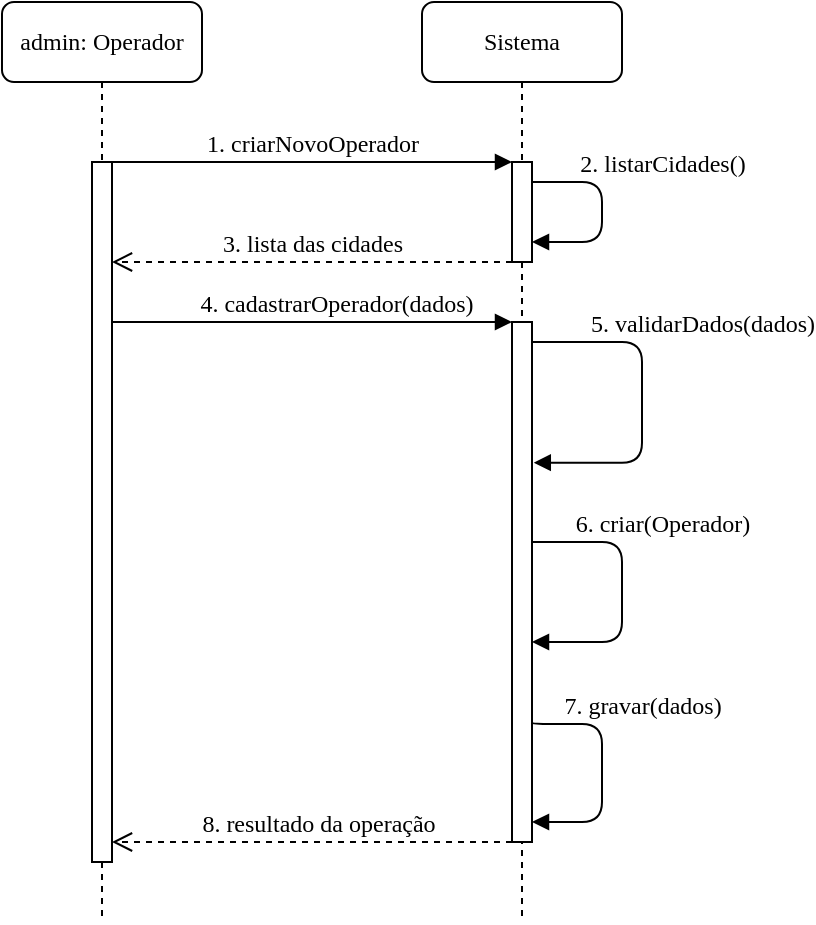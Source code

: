 <mxfile version="24.7.13" pages="6">
  <diagram name="criar Operador" id="13e1069c-82ec-6db2-03f1-153e76fe0fe0">
    <mxGraphModel dx="957" dy="428" grid="1" gridSize="10" guides="1" tooltips="1" connect="1" arrows="1" fold="1" page="1" pageScale="1" pageWidth="1100" pageHeight="850" background="none" math="0" shadow="0">
      <root>
        <mxCell id="0" />
        <mxCell id="1" parent="0" />
        <mxCell id="L8RDX05I5zplbAK2xEyO-4" value="4. cadastrarOperador(dados)" style="html=1;verticalAlign=bottom;endArrow=block;labelBackgroundColor=none;fontFamily=Verdana;fontSize=12;edgeStyle=elbowEdgeStyle;elbow=vertical;" parent="1" source="7baba1c4bc27f4b0-9" target="L8RDX05I5zplbAK2xEyO-3" edge="1">
          <mxGeometry x="0.121" relative="1" as="geometry">
            <mxPoint x="230" y="240" as="sourcePoint" />
            <mxPoint as="offset" />
            <mxPoint x="360" y="220" as="targetPoint" />
            <Array as="points">
              <mxPoint x="340" y="220" />
            </Array>
          </mxGeometry>
        </mxCell>
        <mxCell id="7baba1c4bc27f4b0-8" value="admin: Operador" style="shape=umlLifeline;perimeter=lifelinePerimeter;whiteSpace=wrap;html=1;container=1;collapsible=0;recursiveResize=0;outlineConnect=0;rounded=1;shadow=0;comic=0;labelBackgroundColor=none;strokeWidth=1;fontFamily=Verdana;fontSize=12;align=center;" parent="1" vertex="1">
          <mxGeometry x="100" y="60" width="100" height="460" as="geometry" />
        </mxCell>
        <mxCell id="7baba1c4bc27f4b0-9" value="" style="html=1;points=[];perimeter=orthogonalPerimeter;rounded=0;shadow=0;comic=0;labelBackgroundColor=none;strokeWidth=1;fontFamily=Verdana;fontSize=12;align=center;" parent="7baba1c4bc27f4b0-8" vertex="1">
          <mxGeometry x="45" y="80" width="10" height="350" as="geometry" />
        </mxCell>
        <mxCell id="7baba1c4bc27f4b0-11" value="&lt;div&gt;1. criarNovoOperador&lt;/div&gt;" style="html=1;verticalAlign=bottom;endArrow=block;labelBackgroundColor=none;fontFamily=Verdana;fontSize=12;edgeStyle=elbowEdgeStyle;elbow=vertical;" parent="1" source="7baba1c4bc27f4b0-9" target="7baba1c4bc27f4b0-10" edge="1">
          <mxGeometry x="0.002" relative="1" as="geometry">
            <mxPoint x="220" y="190" as="sourcePoint" />
            <mxPoint as="offset" />
            <Array as="points">
              <mxPoint x="270" y="140" />
            </Array>
          </mxGeometry>
        </mxCell>
        <mxCell id="7baba1c4bc27f4b0-2" value="Sistema" style="shape=umlLifeline;perimeter=lifelinePerimeter;whiteSpace=wrap;html=1;container=1;collapsible=0;recursiveResize=0;outlineConnect=0;rounded=1;shadow=0;comic=0;labelBackgroundColor=none;strokeWidth=1;fontFamily=Verdana;fontSize=12;align=center;" parent="1" vertex="1">
          <mxGeometry x="310" y="60" width="100" height="460" as="geometry" />
        </mxCell>
        <mxCell id="7baba1c4bc27f4b0-10" value="" style="html=1;points=[];perimeter=orthogonalPerimeter;rounded=0;shadow=0;comic=0;labelBackgroundColor=none;strokeWidth=1;fontFamily=Verdana;fontSize=12;align=center;" parent="7baba1c4bc27f4b0-2" vertex="1">
          <mxGeometry x="45" y="80" width="10" height="50" as="geometry" />
        </mxCell>
        <mxCell id="L8RDX05I5zplbAK2xEyO-3" value="" style="html=1;points=[];perimeter=orthogonalPerimeter;rounded=0;shadow=0;comic=0;labelBackgroundColor=none;strokeWidth=1;fontFamily=Verdana;fontSize=12;align=center;" parent="7baba1c4bc27f4b0-2" vertex="1">
          <mxGeometry x="45" y="160" width="10" height="260" as="geometry" />
        </mxCell>
        <mxCell id="L8RDX05I5zplbAK2xEyO-45" value="5. validarDados(dados)" style="html=1;verticalAlign=bottom;endArrow=block;labelBackgroundColor=none;fontFamily=Verdana;fontSize=12;edgeStyle=elbowEdgeStyle;elbow=horizontal;entryX=1.06;entryY=0.531;entryDx=0;entryDy=0;entryPerimeter=0;" parent="7baba1c4bc27f4b0-2" edge="1">
          <mxGeometry x="-0.351" y="30" relative="1" as="geometry">
            <mxPoint x="55.0" y="170.0" as="sourcePoint" />
            <mxPoint as="offset" />
            <Array as="points">
              <mxPoint x="110" y="170" />
            </Array>
            <mxPoint x="55.89" y="230.317" as="targetPoint" />
          </mxGeometry>
        </mxCell>
        <mxCell id="L8RDX05I5zplbAK2xEyO-46" value="&lt;div&gt;2. listarCidades()&lt;br&gt;&lt;/div&gt;" style="html=1;verticalAlign=bottom;endArrow=block;labelBackgroundColor=none;fontFamily=Verdana;fontSize=12;edgeStyle=elbowEdgeStyle;elbow=vertical;" parent="7baba1c4bc27f4b0-2" source="7baba1c4bc27f4b0-10" target="7baba1c4bc27f4b0-10" edge="1">
          <mxGeometry x="-0.3" y="30" relative="1" as="geometry">
            <mxPoint x="65" y="90" as="sourcePoint" />
            <mxPoint as="offset" />
            <Array as="points">
              <mxPoint x="90" y="90" />
            </Array>
            <mxPoint x="245" y="90" as="targetPoint" />
          </mxGeometry>
        </mxCell>
        <mxCell id="L8RDX05I5zplbAK2xEyO-44" value="8. resultado da operação" style="html=1;verticalAlign=bottom;endArrow=open;dashed=1;endSize=8;labelBackgroundColor=none;fontFamily=Verdana;fontSize=12;edgeStyle=elbowEdgeStyle;elbow=vertical;" parent="1" source="L8RDX05I5zplbAK2xEyO-3" target="7baba1c4bc27f4b0-9" edge="1">
          <mxGeometry x="-0.027" relative="1" as="geometry">
            <mxPoint x="170" y="560" as="targetPoint" />
            <mxPoint x="545" y="550" as="sourcePoint" />
            <Array as="points">
              <mxPoint x="270" y="480" />
            </Array>
            <mxPoint as="offset" />
          </mxGeometry>
        </mxCell>
        <mxCell id="L8RDX05I5zplbAK2xEyO-51" value="3. lista das cidades" style="html=1;verticalAlign=bottom;endArrow=open;dashed=1;endSize=8;labelBackgroundColor=none;fontFamily=Verdana;fontSize=12;edgeStyle=elbowEdgeStyle;elbow=vertical;" parent="1" source="7baba1c4bc27f4b0-10" target="7baba1c4bc27f4b0-9" edge="1">
          <mxGeometry x="0.004" relative="1" as="geometry">
            <mxPoint x="155" y="190" as="targetPoint" />
            <mxPoint x="350" y="190" as="sourcePoint" />
            <Array as="points">
              <mxPoint x="210" y="190" />
            </Array>
            <mxPoint as="offset" />
          </mxGeometry>
        </mxCell>
        <mxCell id="L8RDX05I5zplbAK2xEyO-42" value="7. gravar(dados)" style="html=1;verticalAlign=bottom;endArrow=block;labelBackgroundColor=none;fontFamily=Verdana;fontSize=12;edgeStyle=orthogonalEdgeStyle;elbow=vertical;" parent="1" target="L8RDX05I5zplbAK2xEyO-3" edge="1">
          <mxGeometry x="-0.399" y="20" relative="1" as="geometry">
            <mxPoint x="365" y="420" as="sourcePoint" />
            <mxPoint as="offset" />
            <Array as="points">
              <mxPoint x="400" y="421" />
              <mxPoint x="400" y="470" />
            </Array>
            <mxPoint x="420" y="470" as="targetPoint" />
          </mxGeometry>
        </mxCell>
        <mxCell id="L8RDX05I5zplbAK2xEyO-29" value="6. criar(Operador)" style="html=1;verticalAlign=bottom;endArrow=block;labelBackgroundColor=none;fontFamily=Verdana;fontSize=12;edgeStyle=elbowEdgeStyle;elbow=horizontal;" parent="1" edge="1">
          <mxGeometry x="-0.357" y="20" relative="1" as="geometry">
            <mxPoint x="365.0" y="330.0" as="sourcePoint" />
            <mxPoint as="offset" />
            <Array as="points">
              <mxPoint x="410" y="355" />
            </Array>
            <mxPoint x="365.0" y="380.0" as="targetPoint" />
          </mxGeometry>
        </mxCell>
      </root>
    </mxGraphModel>
  </diagram>
  <diagram id="bqxIuPW8D5Lhnd6abq-N" name="Consultar Histórico Gestante">
    <mxGraphModel dx="644" dy="288" grid="1" gridSize="10" guides="1" tooltips="1" connect="1" arrows="1" fold="1" page="1" pageScale="1" pageWidth="827" pageHeight="1169" math="0" shadow="0">
      <root>
        <mxCell id="0" />
        <mxCell id="1" parent="0" />
        <mxCell id="zcJgWiz9v-39RJP9aTRo-2" value="op: Operador" style="shape=umlLifeline;perimeter=lifelinePerimeter;whiteSpace=wrap;html=1;container=1;collapsible=0;recursiveResize=0;outlineConnect=0;rounded=1;shadow=0;comic=0;labelBackgroundColor=none;strokeWidth=1;fontFamily=Verdana;fontSize=12;align=center;" parent="1" vertex="1">
          <mxGeometry x="30" y="60" width="100" height="580" as="geometry" />
        </mxCell>
        <mxCell id="zcJgWiz9v-39RJP9aTRo-3" value="" style="html=1;points=[];perimeter=orthogonalPerimeter;rounded=0;shadow=0;comic=0;labelBackgroundColor=none;strokeWidth=1;fontFamily=Verdana;fontSize=12;align=center;" parent="zcJgWiz9v-39RJP9aTRo-2" vertex="1">
          <mxGeometry x="45" y="80" width="10" height="140" as="geometry" />
        </mxCell>
        <mxCell id="CyjDs7a1wHFE41ynFKTp-7" value="" style="html=1;points=[];perimeter=orthogonalPerimeter;rounded=0;shadow=0;comic=0;labelBackgroundColor=none;strokeWidth=1;fontFamily=Verdana;fontSize=12;align=center;" parent="zcJgWiz9v-39RJP9aTRo-2" vertex="1">
          <mxGeometry x="45" y="250" width="10" height="310" as="geometry" />
        </mxCell>
        <mxCell id="zcJgWiz9v-39RJP9aTRo-4" value="&lt;div&gt;1. buscarPorNome(nome)&lt;br&gt;&lt;/div&gt;" style="html=1;verticalAlign=bottom;endArrow=block;labelBackgroundColor=none;fontFamily=Verdana;fontSize=12;edgeStyle=elbowEdgeStyle;elbow=vertical;" parent="1" source="zcJgWiz9v-39RJP9aTRo-3" target="zcJgWiz9v-39RJP9aTRo-6" edge="1">
          <mxGeometry relative="1" as="geometry">
            <mxPoint x="220" y="190" as="sourcePoint" />
            <mxPoint as="offset" />
            <Array as="points">
              <mxPoint x="270" y="140" />
            </Array>
          </mxGeometry>
        </mxCell>
        <mxCell id="zcJgWiz9v-39RJP9aTRo-5" value="Sistema" style="shape=umlLifeline;perimeter=lifelinePerimeter;whiteSpace=wrap;html=1;container=1;collapsible=0;recursiveResize=0;outlineConnect=0;rounded=1;shadow=0;comic=0;labelBackgroundColor=none;strokeWidth=1;fontFamily=Verdana;fontSize=12;align=center;" parent="1" vertex="1">
          <mxGeometry x="320" y="60" width="100" height="580" as="geometry" />
        </mxCell>
        <mxCell id="zcJgWiz9v-39RJP9aTRo-6" value="" style="html=1;points=[];perimeter=orthogonalPerimeter;rounded=0;shadow=0;comic=0;labelBackgroundColor=none;strokeWidth=1;fontFamily=Verdana;fontSize=12;align=center;" parent="zcJgWiz9v-39RJP9aTRo-5" vertex="1">
          <mxGeometry x="45" y="80" width="10" height="50" as="geometry" />
        </mxCell>
        <mxCell id="CyjDs7a1wHFE41ynFKTp-1" value="" style="html=1;points=[];perimeter=orthogonalPerimeter;rounded=0;shadow=0;comic=0;labelBackgroundColor=none;strokeWidth=1;fontFamily=Verdana;fontSize=12;align=center;" parent="zcJgWiz9v-39RJP9aTRo-5" vertex="1">
          <mxGeometry x="45" y="160" width="10" height="50" as="geometry" />
        </mxCell>
        <mxCell id="CyjDs7a1wHFE41ynFKTp-9" value="" style="html=1;points=[];perimeter=orthogonalPerimeter;rounded=0;shadow=0;comic=0;labelBackgroundColor=none;strokeWidth=1;fontFamily=Verdana;fontSize=12;align=center;" parent="zcJgWiz9v-39RJP9aTRo-5" vertex="1">
          <mxGeometry x="45" y="260" width="10" height="290" as="geometry" />
        </mxCell>
        <mxCell id="zcJgWiz9v-39RJP9aTRo-17" value="&lt;div&gt;2. buscarPorNome(nome)&lt;br&gt;&lt;/div&gt;" style="html=1;verticalAlign=bottom;endArrow=block;labelBackgroundColor=none;fontFamily=Verdana;fontSize=12;edgeStyle=elbowEdgeStyle;elbow=vertical;" parent="zcJgWiz9v-39RJP9aTRo-5" source="zcJgWiz9v-39RJP9aTRo-6" target="zcJgWiz9v-39RJP9aTRo-6" edge="1">
          <mxGeometry x="-0.375" y="60" relative="1" as="geometry">
            <mxPoint x="55" y="90" as="sourcePoint" />
            <mxPoint as="offset" />
            <Array as="points">
              <mxPoint x="80" y="120" />
            </Array>
            <mxPoint x="350" y="90" as="targetPoint" />
          </mxGeometry>
        </mxCell>
        <mxCell id="CyjDs7a1wHFE41ynFKTp-4" value="&lt;div&gt;5. buscarPorId(id)&lt;br&gt;&lt;/div&gt;" style="html=1;verticalAlign=bottom;endArrow=block;labelBackgroundColor=none;fontFamily=Verdana;fontSize=12;edgeStyle=orthogonalEdgeStyle;elbow=vertical;" parent="zcJgWiz9v-39RJP9aTRo-5" source="CyjDs7a1wHFE41ynFKTp-1" target="CyjDs7a1wHFE41ynFKTp-1" edge="1">
          <mxGeometry x="-0.375" y="40" relative="1" as="geometry">
            <mxPoint x="40" y="240" as="sourcePoint" />
            <mxPoint as="offset" />
            <Array as="points">
              <mxPoint x="80" y="200" />
            </Array>
            <mxPoint x="355" y="170" as="targetPoint" />
          </mxGeometry>
        </mxCell>
        <mxCell id="CyjDs7a1wHFE41ynFKTp-14" value="9. buscarConsultaOdonto(gestante)" style="html=1;verticalAlign=bottom;endArrow=block;labelBackgroundColor=none;fontFamily=Verdana;fontSize=12;edgeStyle=orthogonalEdgeStyle;elbow=vertical;dashed=1;" parent="zcJgWiz9v-39RJP9aTRo-5" edge="1">
          <mxGeometry x="-0.417" y="90" relative="1" as="geometry">
            <mxPoint x="55" y="350" as="sourcePoint" />
            <mxPoint as="offset" />
            <Array as="points">
              <mxPoint x="90" y="400" />
            </Array>
            <mxPoint x="55" y="400" as="targetPoint" />
          </mxGeometry>
        </mxCell>
        <mxCell id="CyjDs7a1wHFE41ynFKTp-16" value="10. buscarConsultaEspecializado(gestante)" style="html=1;verticalAlign=bottom;endArrow=block;labelBackgroundColor=none;fontFamily=Verdana;fontSize=12;edgeStyle=orthogonalEdgeStyle;elbow=vertical;dashed=1;" parent="zcJgWiz9v-39RJP9aTRo-5" edge="1">
          <mxGeometry x="-0.414" y="110" relative="1" as="geometry">
            <mxPoint x="55" y="420" as="sourcePoint" />
            <mxPoint as="offset" />
            <Array as="points">
              <mxPoint x="90" y="470" />
            </Array>
            <mxPoint x="55" y="470" as="targetPoint" />
          </mxGeometry>
        </mxCell>
        <mxCell id="pR3PL9LEeyim4mmXm-sy-2" value="11. buscarTratamentoSifilis(gestante)" style="html=1;verticalAlign=bottom;endArrow=block;labelBackgroundColor=none;fontFamily=Verdana;fontSize=12;edgeStyle=orthogonalEdgeStyle;elbow=vertical;dashed=1;" edge="1" parent="zcJgWiz9v-39RJP9aTRo-5">
          <mxGeometry x="-0.414" y="90" relative="1" as="geometry">
            <mxPoint x="55" y="490" as="sourcePoint" />
            <mxPoint as="offset" />
            <Array as="points">
              <mxPoint x="90" y="540" />
            </Array>
            <mxPoint x="55" y="540" as="targetPoint" />
          </mxGeometry>
        </mxCell>
        <mxCell id="zcJgWiz9v-39RJP9aTRo-21" value="3. lista das gestantes" style="html=1;verticalAlign=bottom;endArrow=open;dashed=1;endSize=8;labelBackgroundColor=none;fontFamily=Verdana;fontSize=12;edgeStyle=elbowEdgeStyle;elbow=vertical;" parent="1" source="zcJgWiz9v-39RJP9aTRo-6" target="zcJgWiz9v-39RJP9aTRo-3" edge="1">
          <mxGeometry x="0.004" relative="1" as="geometry">
            <mxPoint x="155" y="190" as="targetPoint" />
            <mxPoint x="350" y="190" as="sourcePoint" />
            <Array as="points">
              <mxPoint x="210" y="190" />
            </Array>
            <mxPoint as="offset" />
          </mxGeometry>
        </mxCell>
        <mxCell id="CyjDs7a1wHFE41ynFKTp-3" value="&lt;div&gt;4. buscarPorId(id)&lt;br&gt;&lt;/div&gt;" style="html=1;verticalAlign=bottom;endArrow=block;labelBackgroundColor=none;fontFamily=Verdana;fontSize=12;edgeStyle=elbowEdgeStyle;elbow=vertical;" parent="1" source="zcJgWiz9v-39RJP9aTRo-3" target="CyjDs7a1wHFE41ynFKTp-1" edge="1">
          <mxGeometry relative="1" as="geometry">
            <mxPoint x="160" y="300" as="sourcePoint" />
            <mxPoint as="offset" />
            <Array as="points">
              <mxPoint x="290" y="220" />
            </Array>
            <mxPoint x="364" y="300" as="targetPoint" />
          </mxGeometry>
        </mxCell>
        <mxCell id="CyjDs7a1wHFE41ynFKTp-6" value="6. gestante" style="html=1;verticalAlign=bottom;endArrow=open;dashed=1;endSize=8;labelBackgroundColor=none;fontFamily=Verdana;fontSize=12;edgeStyle=elbowEdgeStyle;elbow=vertical;" parent="1" source="CyjDs7a1wHFE41ynFKTp-1" target="zcJgWiz9v-39RJP9aTRo-3" edge="1">
          <mxGeometry x="0.004" relative="1" as="geometry">
            <mxPoint x="160" y="329.71" as="targetPoint" />
            <mxPoint x="364" y="329.71" as="sourcePoint" />
            <Array as="points">
              <mxPoint x="340" y="270" />
            </Array>
            <mxPoint as="offset" />
          </mxGeometry>
        </mxCell>
        <mxCell id="CyjDs7a1wHFE41ynFKTp-8" value="&lt;div&gt;7. buscarTodasConsultas(gestante)&lt;br&gt;&lt;/div&gt;" style="html=1;verticalAlign=bottom;endArrow=block;labelBackgroundColor=none;fontFamily=Verdana;fontSize=12;edgeStyle=elbowEdgeStyle;elbow=vertical;" parent="1" source="CyjDs7a1wHFE41ynFKTp-7" target="CyjDs7a1wHFE41ynFKTp-9" edge="1">
          <mxGeometry x="0.003" relative="1" as="geometry">
            <mxPoint x="170" y="350" as="sourcePoint" />
            <mxPoint as="offset" />
            <Array as="points">
              <mxPoint x="290" y="320" />
            </Array>
            <mxPoint x="374" y="350" as="targetPoint" />
          </mxGeometry>
        </mxCell>
        <mxCell id="CyjDs7a1wHFE41ynFKTp-12" value="&lt;div&gt;8. validarDados(id)&lt;br&gt;&lt;/div&gt;" style="html=1;verticalAlign=bottom;endArrow=block;labelBackgroundColor=none;fontFamily=Verdana;fontSize=12;edgeStyle=orthogonalEdgeStyle;elbow=vertical;" parent="1" edge="1">
          <mxGeometry x="-0.4" y="20" relative="1" as="geometry">
            <mxPoint x="375" y="330" as="sourcePoint" />
            <mxPoint as="offset" />
            <Array as="points">
              <mxPoint x="420" y="330" />
              <mxPoint x="420" y="390" />
            </Array>
            <mxPoint x="375" y="390" as="targetPoint" />
          </mxGeometry>
        </mxCell>
        <mxCell id="CyjDs7a1wHFE41ynFKTp-24" value="12. resposta: ConsultasEspecializado" style="html=1;verticalAlign=bottom;endArrow=open;dashed=1;endSize=8;labelBackgroundColor=none;fontFamily=Verdana;fontSize=12;edgeStyle=elbowEdgeStyle;elbow=horizontal;" parent="1" source="CyjDs7a1wHFE41ynFKTp-9" target="CyjDs7a1wHFE41ynFKTp-7" edge="1">
          <mxGeometry x="0.002" relative="1" as="geometry">
            <mxPoint x="75" y="550" as="targetPoint" />
            <mxPoint x="375" y="550" as="sourcePoint" />
            <Array as="points">
              <mxPoint x="150" y="550" />
            </Array>
            <mxPoint as="offset" />
          </mxGeometry>
        </mxCell>
        <mxCell id="CyjDs7a1wHFE41ynFKTp-28" value="14. resposta: TratamentosSifilis" style="html=1;verticalAlign=bottom;endArrow=open;dashed=1;endSize=8;labelBackgroundColor=none;fontFamily=Verdana;fontSize=12;edgeStyle=elbowEdgeStyle;elbow=vertical;" parent="1" source="CyjDs7a1wHFE41ynFKTp-9" target="CyjDs7a1wHFE41ynFKTp-7" edge="1">
          <mxGeometry x="0.003" relative="1" as="geometry">
            <mxPoint x="130" y="630" as="targetPoint" />
            <mxPoint x="430" y="630" as="sourcePoint" />
            <Array as="points">
              <mxPoint x="350" y="610" />
            </Array>
            <mxPoint as="offset" />
          </mxGeometry>
        </mxCell>
        <mxCell id="CyjDs7a1wHFE41ynFKTp-26" value="13. resposta: ConsultasOdonto" style="html=1;verticalAlign=bottom;endArrow=open;dashed=1;endSize=8;labelBackgroundColor=none;fontFamily=Verdana;fontSize=12;edgeStyle=elbowEdgeStyle;elbow=vertical;" parent="1" source="CyjDs7a1wHFE41ynFKTp-9" target="CyjDs7a1wHFE41ynFKTp-7" edge="1">
          <mxGeometry x="0.003" relative="1" as="geometry">
            <mxPoint x="75" y="580" as="targetPoint" />
            <mxPoint x="370" y="580" as="sourcePoint" />
            <Array as="points">
              <mxPoint x="160" y="580" />
            </Array>
            <mxPoint as="offset" />
          </mxGeometry>
        </mxCell>
      </root>
    </mxGraphModel>
  </diagram>
  <diagram id="t93jXLv9Rhtei3cWcK3W" name="criarConsulta">
    <mxGraphModel dx="797" dy="357" grid="1" gridSize="10" guides="1" tooltips="1" connect="1" arrows="1" fold="1" page="1" pageScale="1" pageWidth="827" pageHeight="1169" math="0" shadow="0">
      <root>
        <mxCell id="0" />
        <mxCell id="1" parent="0" />
        <mxCell id="TRa_ME_vkdSFod6F84u--6" value="Sistema" style="shape=umlLifeline;perimeter=lifelinePerimeter;whiteSpace=wrap;html=1;container=1;collapsible=0;recursiveResize=0;outlineConnect=0;rounded=1;shadow=0;comic=0;labelBackgroundColor=none;strokeWidth=1;fontFamily=Verdana;fontSize=12;align=center;" parent="1" vertex="1">
          <mxGeometry x="340" y="60" width="100" height="640" as="geometry" />
        </mxCell>
        <mxCell id="TRa_ME_vkdSFod6F84u--7" value="" style="html=1;points=[];perimeter=orthogonalPerimeter;rounded=0;shadow=0;comic=0;labelBackgroundColor=none;strokeWidth=1;fontFamily=Verdana;fontSize=12;align=center;" parent="TRa_ME_vkdSFod6F84u--6" vertex="1">
          <mxGeometry x="45" y="80" width="10" height="50" as="geometry" />
        </mxCell>
        <mxCell id="OTpCOnkTo2i92_RqKAZu-3" value="" style="html=1;points=[];perimeter=orthogonalPerimeter;rounded=0;shadow=0;comic=0;labelBackgroundColor=none;strokeWidth=1;fontFamily=Verdana;fontSize=12;align=center;" parent="TRa_ME_vkdSFod6F84u--6" vertex="1">
          <mxGeometry x="45" y="180" width="10" height="50" as="geometry" />
        </mxCell>
        <mxCell id="TRa_ME_vkdSFod6F84u--8" value="" style="html=1;points=[];perimeter=orthogonalPerimeter;rounded=0;shadow=0;comic=0;labelBackgroundColor=none;strokeWidth=1;fontFamily=Verdana;fontSize=12;align=center;" parent="TRa_ME_vkdSFod6F84u--6" vertex="1">
          <mxGeometry x="45" y="320" width="10" height="160" as="geometry" />
        </mxCell>
        <mxCell id="NRn2Go-y7qAWgj_3qBRB-3" value="8. validar(dados)" style="html=1;verticalAlign=bottom;endArrow=block;labelBackgroundColor=none;fontFamily=Verdana;fontSize=12;edgeStyle=orthogonalEdgeStyle;elbow=horizontal;" parent="TRa_ME_vkdSFod6F84u--6" edge="1">
          <mxGeometry x="-0.417" y="20" relative="1" as="geometry">
            <mxPoint x="55" y="330" as="sourcePoint" />
            <mxPoint as="offset" />
            <Array as="points">
              <mxPoint x="90" y="330" />
              <mxPoint x="90" y="380" />
            </Array>
            <mxPoint x="55" y="380" as="targetPoint" />
          </mxGeometry>
        </mxCell>
        <mxCell id="NRn2Go-y7qAWgj_3qBRB-2" value="" style="html=1;points=[];perimeter=orthogonalPerimeter;rounded=0;shadow=0;comic=0;labelBackgroundColor=none;strokeWidth=1;fontFamily=Verdana;fontSize=12;align=center;" parent="TRa_ME_vkdSFod6F84u--6" vertex="1">
          <mxGeometry x="45" y="560" width="10" height="50" as="geometry" />
        </mxCell>
        <mxCell id="TRa_ME_vkdSFod6F84u--19" value="12. gravar(dados)" style="html=1;verticalAlign=bottom;endArrow=block;labelBackgroundColor=none;fontFamily=Verdana;fontSize=12;edgeStyle=elbowEdgeStyle;elbow=vertical;" parent="TRa_ME_vkdSFod6F84u--6" source="NRn2Go-y7qAWgj_3qBRB-2" target="NRn2Go-y7qAWgj_3qBRB-2" edge="1">
          <mxGeometry x="-0.3" y="30" relative="1" as="geometry">
            <mxPoint x="9.7" y="640" as="sourcePoint" />
            <mxPoint as="offset" />
            <Array as="points">
              <mxPoint x="90" y="600" />
            </Array>
            <mxPoint x="205" y="570" as="targetPoint" />
          </mxGeometry>
        </mxCell>
        <mxCell id="L_76KTPDrpNNGQZmbhpt-2" value="&lt;div&gt;5. buscarPorId(id)&lt;br&gt;&lt;/div&gt;" style="html=1;verticalAlign=bottom;endArrow=block;labelBackgroundColor=none;fontFamily=Verdana;fontSize=12;edgeStyle=elbowEdgeStyle;elbow=vertical;" parent="TRa_ME_vkdSFod6F84u--6" source="OTpCOnkTo2i92_RqKAZu-3" target="OTpCOnkTo2i92_RqKAZu-3" edge="1">
          <mxGeometry x="-0.3" y="30" relative="1" as="geometry">
            <mxPoint x="-175" y="190" as="sourcePoint" />
            <mxPoint as="offset" />
            <Array as="points">
              <mxPoint x="90" y="220" />
            </Array>
            <mxPoint x="245" y="190" as="targetPoint" />
          </mxGeometry>
        </mxCell>
        <mxCell id="TRa_ME_vkdSFod6F84u--18" value="&lt;div&gt;2. listarGestantes()&lt;br&gt;&lt;/div&gt;" style="html=1;verticalAlign=bottom;endArrow=block;labelBackgroundColor=none;fontFamily=Verdana;fontSize=12;edgeStyle=elbowEdgeStyle;elbow=vertical;" parent="TRa_ME_vkdSFod6F84u--6" source="TRa_ME_vkdSFod6F84u--7" target="TRa_ME_vkdSFod6F84u--7" edge="1">
          <mxGeometry x="-0.3" y="30" relative="1" as="geometry">
            <mxPoint x="65" y="90" as="sourcePoint" />
            <mxPoint as="offset" />
            <Array as="points">
              <mxPoint x="90" y="120" />
            </Array>
            <mxPoint x="245" y="90" as="targetPoint" />
          </mxGeometry>
        </mxCell>
        <mxCell id="TRa_ME_vkdSFod6F84u--2" value="op: Operador" style="shape=umlLifeline;perimeter=lifelinePerimeter;whiteSpace=wrap;html=1;container=1;collapsible=0;recursiveResize=0;outlineConnect=0;rounded=1;shadow=0;comic=0;labelBackgroundColor=none;strokeWidth=1;fontFamily=Verdana;fontSize=12;align=center;" parent="1" vertex="1">
          <mxGeometry x="60" y="60" width="100" height="640" as="geometry" />
        </mxCell>
        <mxCell id="NRn2Go-y7qAWgj_3qBRB-6" value="" style="html=1;points=[];perimeter=orthogonalPerimeter;rounded=0;shadow=0;comic=0;labelBackgroundColor=none;strokeWidth=1;fontFamily=Verdana;fontSize=12;align=center;" parent="TRa_ME_vkdSFod6F84u--2" vertex="1">
          <mxGeometry x="45" y="70" width="10" height="70" as="geometry" />
        </mxCell>
        <mxCell id="NRn2Go-y7qAWgj_3qBRB-9" value="" style="html=1;points=[];perimeter=orthogonalPerimeter;rounded=0;shadow=0;comic=0;labelBackgroundColor=none;strokeWidth=1;fontFamily=Verdana;fontSize=12;align=center;" parent="TRa_ME_vkdSFod6F84u--2" vertex="1">
          <mxGeometry x="45" y="560" width="10" height="60" as="geometry" />
        </mxCell>
        <mxCell id="NRn2Go-y7qAWgj_3qBRB-7" value="" style="html=1;points=[];perimeter=orthogonalPerimeter;rounded=0;shadow=0;comic=0;labelBackgroundColor=none;strokeWidth=1;fontFamily=Verdana;fontSize=12;align=center;" parent="TRa_ME_vkdSFod6F84u--2" vertex="1">
          <mxGeometry x="45" y="320" width="10" height="160" as="geometry" />
        </mxCell>
        <mxCell id="NRn2Go-y7qAWgj_3qBRB-5" value="loop" style="shape=umlFrame;whiteSpace=wrap;html=1;pointerEvents=0;" parent="TRa_ME_vkdSFod6F84u--2" vertex="1">
          <mxGeometry x="-30" y="290" width="490" height="215" as="geometry" />
        </mxCell>
        <mxCell id="OTpCOnkTo2i92_RqKAZu-1" value="" style="html=1;points=[];perimeter=orthogonalPerimeter;rounded=0;shadow=0;comic=0;labelBackgroundColor=none;strokeWidth=1;fontFamily=Verdana;fontSize=12;align=center;" parent="TRa_ME_vkdSFod6F84u--2" vertex="1">
          <mxGeometry x="45" y="170" width="10" height="70" as="geometry" />
        </mxCell>
        <mxCell id="TRa_ME_vkdSFod6F84u--10" value="9. criar(dados)" style="html=1;verticalAlign=bottom;endArrow=block;labelBackgroundColor=none;fontFamily=Verdana;fontSize=12;edgeStyle=elbowEdgeStyle;elbow=horizontal;" parent="TRa_ME_vkdSFod6F84u--2" edge="1">
          <mxGeometry x="-0.462" y="19" relative="1" as="geometry">
            <mxPoint x="336" y="410" as="sourcePoint" />
            <mxPoint as="offset" />
            <Array as="points">
              <mxPoint x="371" y="410" />
            </Array>
            <mxPoint x="336" y="470" as="targetPoint" />
          </mxGeometry>
        </mxCell>
        <mxCell id="TRa_ME_vkdSFod6F84u--5" value="&lt;div&gt;1. listar gestante&lt;br&gt;&lt;/div&gt;" style="html=1;verticalAlign=bottom;endArrow=block;labelBackgroundColor=none;fontFamily=Verdana;fontSize=12;edgeStyle=elbowEdgeStyle;elbow=vertical;" parent="1" source="NRn2Go-y7qAWgj_3qBRB-6" target="TRa_ME_vkdSFod6F84u--7" edge="1">
          <mxGeometry x="0.002" relative="1" as="geometry">
            <mxPoint x="155" y="140" as="sourcePoint" />
            <mxPoint as="offset" />
            <Array as="points">
              <mxPoint x="270" y="140" />
            </Array>
          </mxGeometry>
        </mxCell>
        <mxCell id="TRa_ME_vkdSFod6F84u--4" value="3. lista das gestantes" style="html=1;verticalAlign=bottom;endArrow=open;dashed=1;endSize=8;labelBackgroundColor=none;fontFamily=Verdana;fontSize=12;edgeStyle=elbowEdgeStyle;elbow=vertical;" parent="1" source="TRa_ME_vkdSFod6F84u--7" target="NRn2Go-y7qAWgj_3qBRB-6" edge="1">
          <mxGeometry x="0.004" relative="1" as="geometry">
            <mxPoint x="155" y="190" as="targetPoint" />
            <mxPoint x="350" y="190" as="sourcePoint" />
            <Array as="points">
              <mxPoint x="210" y="190" />
            </Array>
            <mxPoint as="offset" />
          </mxGeometry>
        </mxCell>
        <mxCell id="OTpCOnkTo2i92_RqKAZu-2" value="&lt;div&gt;4. buscarPorId(id)&lt;br&gt;&lt;/div&gt;" style="html=1;verticalAlign=bottom;endArrow=block;labelBackgroundColor=none;fontFamily=Verdana;fontSize=12;edgeStyle=elbowEdgeStyle;elbow=vertical;" parent="1" source="OTpCOnkTo2i92_RqKAZu-1" target="OTpCOnkTo2i92_RqKAZu-3" edge="1">
          <mxGeometry x="0.002" relative="1" as="geometry">
            <mxPoint x="165" y="150" as="sourcePoint" />
            <mxPoint as="offset" />
            <Array as="points">
              <mxPoint x="280" y="240" />
            </Array>
            <mxPoint x="395" y="150" as="targetPoint" />
          </mxGeometry>
        </mxCell>
        <mxCell id="L_76KTPDrpNNGQZmbhpt-4" value="6.gestante" style="html=1;verticalAlign=bottom;endArrow=open;dashed=1;endSize=8;labelBackgroundColor=none;fontFamily=Verdana;fontSize=12;edgeStyle=elbowEdgeStyle;elbow=vertical;" parent="1" source="OTpCOnkTo2i92_RqKAZu-3" target="OTpCOnkTo2i92_RqKAZu-1" edge="1">
          <mxGeometry x="0.004" relative="1" as="geometry">
            <mxPoint x="405" y="290" as="targetPoint" />
            <mxPoint x="595" y="290" as="sourcePoint" />
            <Array as="points">
              <mxPoint x="290" y="290" />
            </Array>
            <mxPoint as="offset" />
          </mxGeometry>
        </mxCell>
        <mxCell id="NRn2Go-y7qAWgj_3qBRB-1" value="10. retorna consulta criada" style="html=1;verticalAlign=bottom;endArrow=open;dashed=1;endSize=8;labelBackgroundColor=none;fontFamily=Verdana;fontSize=12;edgeStyle=elbowEdgeStyle;elbow=vertical;" parent="1" source="TRa_ME_vkdSFod6F84u--8" target="NRn2Go-y7qAWgj_3qBRB-7" edge="1">
          <mxGeometry x="-0.026" relative="1" as="geometry">
            <mxPoint x="115" y="540.0" as="targetPoint" />
            <mxPoint x="355" y="470" as="sourcePoint" />
            <Array as="points">
              <mxPoint x="210" y="540" />
            </Array>
            <mxPoint as="offset" />
          </mxGeometry>
        </mxCell>
        <mxCell id="TRa_ME_vkdSFod6F84u--1" value="7. cadastrarConsulta(tipo, dados, gesante)" style="html=1;verticalAlign=bottom;endArrow=block;labelBackgroundColor=none;fontFamily=Verdana;fontSize=12;edgeStyle=elbowEdgeStyle;elbow=vertical;" parent="1" source="NRn2Go-y7qAWgj_3qBRB-7" target="TRa_ME_vkdSFod6F84u--8" edge="1">
          <mxGeometry relative="1" as="geometry">
            <mxPoint x="115" y="380.0" as="sourcePoint" />
            <mxPoint as="offset" />
            <mxPoint x="320" y="380" as="targetPoint" />
            <Array as="points">
              <mxPoint x="150" y="380" />
            </Array>
          </mxGeometry>
        </mxCell>
        <mxCell id="NRn2Go-y7qAWgj_3qBRB-4" value="&lt;div&gt;11. concluirCadastro()&lt;br&gt;&lt;/div&gt;" style="html=1;verticalAlign=bottom;endArrow=block;labelBackgroundColor=none;fontFamily=Verdana;fontSize=12;edgeStyle=elbowEdgeStyle;elbow=vertical;" parent="1" source="NRn2Go-y7qAWgj_3qBRB-9" target="NRn2Go-y7qAWgj_3qBRB-2" edge="1">
          <mxGeometry x="0.002" relative="1" as="geometry">
            <mxPoint x="115" y="620.0" as="sourcePoint" />
            <mxPoint as="offset" />
            <Array as="points">
              <mxPoint x="220" y="620" />
            </Array>
            <mxPoint x="430" y="610" as="targetPoint" />
          </mxGeometry>
        </mxCell>
        <mxCell id="TRa_ME_vkdSFod6F84u--17" value="13. resultado da operação" style="html=1;verticalAlign=bottom;endArrow=open;dashed=1;endSize=8;labelBackgroundColor=none;fontFamily=Verdana;fontSize=12;edgeStyle=elbowEdgeStyle;elbow=vertical;" parent="1" source="NRn2Go-y7qAWgj_3qBRB-2" target="NRn2Go-y7qAWgj_3qBRB-9" edge="1">
          <mxGeometry x="-0.029" relative="1" as="geometry">
            <mxPoint x="115" y="700.0" as="targetPoint" />
            <mxPoint x="505" y="750" as="sourcePoint" />
            <Array as="points">
              <mxPoint x="230" y="670" />
            </Array>
            <mxPoint as="offset" />
          </mxGeometry>
        </mxCell>
      </root>
    </mxGraphModel>
  </diagram>
  <diagram id="0hPOosi00iP-VLK6jgAP" name="gerenciarPermissões">
    <mxGraphModel dx="957" dy="428" grid="1" gridSize="10" guides="1" tooltips="1" connect="1" arrows="1" fold="1" page="1" pageScale="1" pageWidth="827" pageHeight="1169" math="0" shadow="0">
      <root>
        <mxCell id="0" />
        <mxCell id="1" parent="0" />
        <mxCell id="ljVtfShrs0UFk30f9nCM-1" value="4. atualizarOperador(dados)" style="html=1;verticalAlign=bottom;endArrow=block;labelBackgroundColor=none;fontFamily=Verdana;fontSize=12;edgeStyle=elbowEdgeStyle;elbow=vertical;" parent="1" source="ljVtfShrs0UFk30f9nCM-3" target="ljVtfShrs0UFk30f9nCM-7" edge="1">
          <mxGeometry x="0.121" relative="1" as="geometry">
            <mxPoint x="230" y="240" as="sourcePoint" />
            <mxPoint as="offset" />
            <mxPoint x="360" y="220" as="targetPoint" />
            <Array as="points">
              <mxPoint x="340" y="220" />
            </Array>
          </mxGeometry>
        </mxCell>
        <mxCell id="ljVtfShrs0UFk30f9nCM-2" value="admin: Operador" style="shape=umlLifeline;perimeter=lifelinePerimeter;whiteSpace=wrap;html=1;container=1;collapsible=0;recursiveResize=0;outlineConnect=0;rounded=1;shadow=0;comic=0;labelBackgroundColor=none;strokeWidth=1;fontFamily=Verdana;fontSize=12;align=center;" parent="1" vertex="1">
          <mxGeometry x="100" y="60" width="100" height="350" as="geometry" />
        </mxCell>
        <mxCell id="ljVtfShrs0UFk30f9nCM-3" value="" style="html=1;points=[];perimeter=orthogonalPerimeter;rounded=0;shadow=0;comic=0;labelBackgroundColor=none;strokeWidth=1;fontFamily=Verdana;fontSize=12;align=center;" parent="ljVtfShrs0UFk30f9nCM-2" vertex="1">
          <mxGeometry x="45" y="80" width="10" height="260" as="geometry" />
        </mxCell>
        <mxCell id="ljVtfShrs0UFk30f9nCM-4" value="&lt;div&gt;1. listarOperadores()&lt;/div&gt;" style="html=1;verticalAlign=bottom;endArrow=block;labelBackgroundColor=none;fontFamily=Verdana;fontSize=12;edgeStyle=elbowEdgeStyle;elbow=vertical;" parent="1" source="ljVtfShrs0UFk30f9nCM-3" target="ljVtfShrs0UFk30f9nCM-6" edge="1">
          <mxGeometry relative="1" as="geometry">
            <mxPoint x="220" y="190" as="sourcePoint" />
            <mxPoint as="offset" />
            <Array as="points">
              <mxPoint x="270" y="140" />
            </Array>
          </mxGeometry>
        </mxCell>
        <mxCell id="ljVtfShrs0UFk30f9nCM-5" value="Sistema" style="shape=umlLifeline;perimeter=lifelinePerimeter;whiteSpace=wrap;html=1;container=1;collapsible=0;recursiveResize=0;outlineConnect=0;rounded=1;shadow=0;comic=0;labelBackgroundColor=none;strokeWidth=1;fontFamily=Verdana;fontSize=12;align=center;" parent="1" vertex="1">
          <mxGeometry x="314" y="55" width="100" height="355" as="geometry" />
        </mxCell>
        <mxCell id="ljVtfShrs0UFk30f9nCM-6" value="" style="html=1;points=[];perimeter=orthogonalPerimeter;rounded=0;shadow=0;comic=0;labelBackgroundColor=none;strokeWidth=1;fontFamily=Verdana;fontSize=12;align=center;" parent="ljVtfShrs0UFk30f9nCM-5" vertex="1">
          <mxGeometry x="45" y="85" width="10" height="50" as="geometry" />
        </mxCell>
        <mxCell id="ljVtfShrs0UFk30f9nCM-7" value="" style="html=1;points=[];perimeter=orthogonalPerimeter;rounded=0;shadow=0;comic=0;labelBackgroundColor=none;strokeWidth=1;fontFamily=Verdana;fontSize=12;align=center;" parent="ljVtfShrs0UFk30f9nCM-5" vertex="1">
          <mxGeometry x="45" y="160" width="10" height="170" as="geometry" />
        </mxCell>
        <mxCell id="ljVtfShrs0UFk30f9nCM-8" value="5. validarDados(dados)" style="html=1;verticalAlign=bottom;endArrow=block;labelBackgroundColor=none;fontFamily=Verdana;fontSize=12;edgeStyle=elbowEdgeStyle;elbow=horizontal;entryX=1.06;entryY=0.531;entryDx=0;entryDy=0;entryPerimeter=0;" parent="ljVtfShrs0UFk30f9nCM-5" edge="1">
          <mxGeometry x="-0.351" y="26" relative="1" as="geometry">
            <mxPoint x="55.0" y="170.0" as="sourcePoint" />
            <mxPoint as="offset" />
            <Array as="points">
              <mxPoint x="106" y="205" />
            </Array>
            <mxPoint x="55.89" y="230.317" as="targetPoint" />
          </mxGeometry>
        </mxCell>
        <mxCell id="ljVtfShrs0UFk30f9nCM-17" value="&lt;div&gt;2. listarOperadores()&lt;br&gt;&lt;/div&gt;" style="html=1;verticalAlign=bottom;endArrow=block;labelBackgroundColor=none;fontFamily=Verdana;fontSize=12;edgeStyle=elbowEdgeStyle;elbow=vertical;" parent="ljVtfShrs0UFk30f9nCM-5" source="ljVtfShrs0UFk30f9nCM-6" target="ljVtfShrs0UFk30f9nCM-6" edge="1">
          <mxGeometry x="-0.268" y="30" relative="1" as="geometry">
            <mxPoint x="61" y="95" as="sourcePoint" />
            <mxPoint as="offset" />
            <Array as="points">
              <mxPoint x="96" y="125" />
            </Array>
            <mxPoint x="241" y="95" as="targetPoint" />
          </mxGeometry>
        </mxCell>
        <mxCell id="ljVtfShrs0UFk30f9nCM-18" value="6. gravar(dados)" style="html=1;verticalAlign=bottom;endArrow=block;labelBackgroundColor=none;fontFamily=Verdana;fontSize=12;edgeStyle=orthogonalEdgeStyle;elbow=vertical;" parent="ljVtfShrs0UFk30f9nCM-5" target="ljVtfShrs0UFk30f9nCM-7" edge="1">
          <mxGeometry x="-0.422" y="20" relative="1" as="geometry">
            <mxPoint x="55" y="255" as="sourcePoint" />
            <mxPoint as="offset" />
            <Array as="points">
              <mxPoint x="96" y="255" />
              <mxPoint x="96" y="315" />
            </Array>
            <mxPoint x="55" y="295" as="targetPoint" />
          </mxGeometry>
        </mxCell>
        <mxCell id="ljVtfShrs0UFk30f9nCM-21" value="3. lista dos operadores" style="html=1;verticalAlign=bottom;endArrow=open;dashed=1;endSize=8;labelBackgroundColor=none;fontFamily=Verdana;fontSize=12;edgeStyle=elbowEdgeStyle;elbow=vertical;" parent="1" source="ljVtfShrs0UFk30f9nCM-6" target="ljVtfShrs0UFk30f9nCM-3" edge="1">
          <mxGeometry x="0.004" relative="1" as="geometry">
            <mxPoint x="155" y="190" as="targetPoint" />
            <mxPoint x="350" y="190" as="sourcePoint" />
            <Array as="points">
              <mxPoint x="210" y="190" />
            </Array>
            <mxPoint as="offset" />
          </mxGeometry>
        </mxCell>
        <mxCell id="ljVtfShrs0UFk30f9nCM-16" value="7. resultado da operação" style="html=1;verticalAlign=bottom;endArrow=open;dashed=1;endSize=8;labelBackgroundColor=none;fontFamily=Verdana;fontSize=12;edgeStyle=elbowEdgeStyle;elbow=vertical;" parent="1" source="ljVtfShrs0UFk30f9nCM-7" target="ljVtfShrs0UFk30f9nCM-3" edge="1">
          <mxGeometry x="-0.025" relative="1" as="geometry">
            <mxPoint x="159" y="470" as="targetPoint" />
            <mxPoint x="359" y="470" as="sourcePoint" />
            <Array as="points">
              <mxPoint x="260" y="380" />
            </Array>
            <mxPoint as="offset" />
          </mxGeometry>
        </mxCell>
      </root>
    </mxGraphModel>
  </diagram>
  <diagram id="8pmMqYxvUbF8OpR5UBL_" name="crudGestante">
    <mxGraphModel dx="957" dy="428" grid="1" gridSize="10" guides="1" tooltips="1" connect="1" arrows="1" fold="1" page="1" pageScale="1" pageWidth="827" pageHeight="1169" math="0" shadow="0">
      <root>
        <mxCell id="0" />
        <mxCell id="1" parent="0" />
        <mxCell id="fqpV0-o2XKtq8Ui4J6Q0-2" value="op: Operador" style="shape=umlLifeline;perimeter=lifelinePerimeter;whiteSpace=wrap;html=1;container=1;collapsible=0;recursiveResize=0;outlineConnect=0;rounded=1;shadow=0;comic=0;labelBackgroundColor=none;strokeWidth=1;fontFamily=Verdana;fontSize=12;align=center;" parent="1" vertex="1">
          <mxGeometry x="100" y="60" width="100" height="540" as="geometry" />
        </mxCell>
        <mxCell id="fqpV0-o2XKtq8Ui4J6Q0-3" value="" style="html=1;points=[];perimeter=orthogonalPerimeter;rounded=0;shadow=0;comic=0;labelBackgroundColor=none;strokeWidth=1;fontFamily=Verdana;fontSize=12;align=center;" parent="fqpV0-o2XKtq8Ui4J6Q0-2" vertex="1">
          <mxGeometry x="45" y="80" width="10" height="430" as="geometry" />
        </mxCell>
        <mxCell id="fqpV0-o2XKtq8Ui4J6Q0-4" value="&lt;div&gt;1. criarNovaGestante&lt;br&gt;&lt;/div&gt;" style="html=1;verticalAlign=bottom;endArrow=block;labelBackgroundColor=none;fontFamily=Verdana;fontSize=12;edgeStyle=elbowEdgeStyle;elbow=vertical;" parent="1" source="fqpV0-o2XKtq8Ui4J6Q0-3" target="fqpV0-o2XKtq8Ui4J6Q0-6" edge="1">
          <mxGeometry x="0.002" relative="1" as="geometry">
            <mxPoint x="220" y="190" as="sourcePoint" />
            <mxPoint as="offset" />
            <Array as="points">
              <mxPoint x="270" y="140" />
            </Array>
          </mxGeometry>
        </mxCell>
        <mxCell id="fqpV0-o2XKtq8Ui4J6Q0-5" value="Sistema" style="shape=umlLifeline;perimeter=lifelinePerimeter;whiteSpace=wrap;html=1;container=0;collapsible=0;recursiveResize=0;outlineConnect=0;rounded=1;shadow=0;comic=0;labelBackgroundColor=none;strokeWidth=1;fontFamily=Verdana;fontSize=12;align=center;" parent="1" vertex="1">
          <mxGeometry x="311.57" y="60" width="96.87" height="540" as="geometry" />
        </mxCell>
        <mxCell id="fqpV0-o2XKtq8Ui4J6Q0-21" value="3. lista das cidades" style="html=1;verticalAlign=bottom;endArrow=open;dashed=1;endSize=8;labelBackgroundColor=none;fontFamily=Verdana;fontSize=12;edgeStyle=elbowEdgeStyle;elbow=vertical;" parent="1" source="fqpV0-o2XKtq8Ui4J6Q0-6" target="fqpV0-o2XKtq8Ui4J6Q0-3" edge="1">
          <mxGeometry x="0.004" relative="1" as="geometry">
            <mxPoint x="155" y="190" as="targetPoint" />
            <mxPoint x="350" y="190" as="sourcePoint" />
            <Array as="points">
              <mxPoint x="210" y="190" />
            </Array>
            <mxPoint as="offset" />
          </mxGeometry>
        </mxCell>
        <mxCell id="fqpV0-o2XKtq8Ui4J6Q0-6" value="" style="html=1;points=[];perimeter=orthogonalPerimeter;rounded=0;shadow=0;comic=0;labelBackgroundColor=none;strokeWidth=1;fontFamily=Verdana;fontSize=12;align=center;" parent="1" vertex="1">
          <mxGeometry x="355" y="140" width="10" height="110" as="geometry" />
        </mxCell>
        <mxCell id="fqpV0-o2XKtq8Ui4J6Q0-1" value="6. cadastrarGestante(dados)" style="html=1;verticalAlign=bottom;endArrow=block;labelBackgroundColor=none;fontFamily=Verdana;fontSize=12;edgeStyle=elbowEdgeStyle;elbow=vertical;" parent="1" target="fqpV0-o2XKtq8Ui4J6Q0-7" edge="1">
          <mxGeometry x="0.05" relative="1" as="geometry">
            <mxPoint x="155" y="290" as="sourcePoint" />
            <mxPoint as="offset" />
            <mxPoint x="360" y="270" as="targetPoint" />
            <Array as="points">
              <mxPoint x="280" y="290" />
            </Array>
          </mxGeometry>
        </mxCell>
        <mxCell id="fqpV0-o2XKtq8Ui4J6Q0-7" value="" style="html=1;points=[];perimeter=orthogonalPerimeter;rounded=0;shadow=0;comic=0;labelBackgroundColor=none;strokeWidth=1;fontFamily=Verdana;fontSize=12;align=center;" parent="1" vertex="1">
          <mxGeometry x="355" y="270" width="10" height="290" as="geometry" />
        </mxCell>
        <mxCell id="fqpV0-o2XKtq8Ui4J6Q0-8" value="7. buscarConsultaEspecializado(gestante)" style="html=1;verticalAlign=bottom;endArrow=block;labelBackgroundColor=none;fontFamily=Verdana;fontSize=12;edgeStyle=elbowEdgeStyle;elbow=horizontal;" parent="1" edge="1">
          <mxGeometry x="-0.353" y="80" relative="1" as="geometry">
            <mxPoint x="365" y="300" as="sourcePoint" />
            <mxPoint as="offset" />
            <Array as="points">
              <mxPoint x="420" y="300" />
            </Array>
            <mxPoint x="365" y="360" as="targetPoint" />
          </mxGeometry>
        </mxCell>
        <mxCell id="fqpV0-o2XKtq8Ui4J6Q0-9" value="8. criar(Gestante)" style="html=1;verticalAlign=bottom;endArrow=block;labelBackgroundColor=none;fontFamily=Verdana;fontSize=12;edgeStyle=elbowEdgeStyle;elbow=horizontal;" parent="1" edge="1">
          <mxGeometry x="-0.389" y="10" relative="1" as="geometry">
            <mxPoint x="365" y="390.0" as="sourcePoint" />
            <mxPoint as="offset" />
            <Array as="points">
              <mxPoint x="420" y="460" />
            </Array>
            <mxPoint x="365" y="460" as="targetPoint" />
          </mxGeometry>
        </mxCell>
        <mxCell id="fqpV0-o2XKtq8Ui4J6Q0-16" value="10. resultado da operação" style="html=1;verticalAlign=bottom;endArrow=open;dashed=1;endSize=8;labelBackgroundColor=none;fontFamily=Verdana;fontSize=12;edgeStyle=elbowEdgeStyle;elbow=vertical;" parent="1" source="fqpV0-o2XKtq8Ui4J6Q0-7" target="fqpV0-o2XKtq8Ui4J6Q0-3" edge="1">
          <mxGeometry x="-0.027" relative="1" as="geometry">
            <mxPoint x="155" y="610" as="targetPoint" />
            <mxPoint x="545" y="600" as="sourcePoint" />
            <Array as="points">
              <mxPoint x="330" y="560" />
            </Array>
            <mxPoint as="offset" />
          </mxGeometry>
        </mxCell>
        <mxCell id="tF7c2Noxj-mhGmAMR5Ld-2" value="&lt;div&gt;4. listarEquipes()&lt;br&gt;&lt;/div&gt;" style="html=1;verticalAlign=bottom;endArrow=block;labelBackgroundColor=none;fontFamily=Verdana;fontSize=12;edgeStyle=orthogonalEdgeStyle;elbow=vertical;" parent="1" source="fqpV0-o2XKtq8Ui4J6Q0-6" edge="1">
          <mxGeometry x="-0.3" y="20" relative="1" as="geometry">
            <mxPoint x="365" y="190" as="sourcePoint" />
            <mxPoint as="offset" />
            <Array as="points">
              <mxPoint x="400" y="210" />
            </Array>
            <mxPoint x="365" y="240" as="targetPoint" />
          </mxGeometry>
        </mxCell>
        <mxCell id="PfFRAA-JmZQ3U0H8VTh1-3" value="5. lista das equipes" style="html=1;verticalAlign=bottom;endArrow=open;dashed=1;endSize=8;labelBackgroundColor=none;fontFamily=Verdana;fontSize=12;edgeStyle=elbowEdgeStyle;elbow=vertical;" parent="1" source="fqpV0-o2XKtq8Ui4J6Q0-6" target="fqpV0-o2XKtq8Ui4J6Q0-3" edge="1">
          <mxGeometry x="0.004" relative="1" as="geometry">
            <mxPoint x="165" y="200" as="targetPoint" />
            <mxPoint x="365" y="200" as="sourcePoint" />
            <Array as="points">
              <mxPoint x="220" y="250" />
            </Array>
            <mxPoint as="offset" />
          </mxGeometry>
        </mxCell>
        <mxCell id="Zppx8NOLtlope81o5Pqv-1" value="&lt;div&gt;&amp;nbsp;9. gravar(dados)&lt;/div&gt;&lt;div&gt;&lt;br&gt;&lt;/div&gt;" style="html=1;verticalAlign=bottom;endArrow=block;labelBackgroundColor=none;fontFamily=Verdana;fontSize=12;edgeStyle=elbowEdgeStyle;elbow=horizontal;" edge="1" parent="1">
          <mxGeometry x="-0.235" y="10" relative="1" as="geometry">
            <mxPoint x="365" y="490" as="sourcePoint" />
            <mxPoint as="offset" />
            <Array as="points">
              <mxPoint x="420" y="490" />
            </Array>
            <mxPoint x="365" y="550" as="targetPoint" />
          </mxGeometry>
        </mxCell>
        <mxCell id="ZsMIAryzFD5uvY-IdD7_-1" value="&lt;div&gt;2. listarCidades()&lt;br&gt;&lt;/div&gt;" style="html=1;verticalAlign=bottom;endArrow=block;labelBackgroundColor=none;fontFamily=Verdana;fontSize=12;edgeStyle=orthogonalEdgeStyle;elbow=vertical;" edge="1" parent="1">
          <mxGeometry x="-0.3" y="30" relative="1" as="geometry">
            <mxPoint x="365" y="150" as="sourcePoint" />
            <mxPoint as="offset" />
            <Array as="points">
              <mxPoint x="400" y="150" />
            </Array>
            <mxPoint x="365" y="180" as="targetPoint" />
          </mxGeometry>
        </mxCell>
      </root>
    </mxGraphModel>
  </diagram>
  <diagram id="FD-o3LluymaZ-BGq_hBD" name="gráfico da silva">
    <mxGraphModel dx="670" dy="300" grid="1" gridSize="10" guides="1" tooltips="1" connect="1" arrows="1" fold="1" page="1" pageScale="1" pageWidth="827" pageHeight="1169" math="0" shadow="0">
      <root>
        <mxCell id="0" />
        <mxCell id="1" parent="0" />
        <mxCell id="_iq82Kd0_xLBHqpxoJ8C-3" value="op: Operador" style="shape=umlLifeline;perimeter=lifelinePerimeter;whiteSpace=wrap;html=1;container=1;collapsible=0;recursiveResize=0;outlineConnect=0;rounded=1;shadow=0;comic=0;labelBackgroundColor=none;strokeWidth=1;fontFamily=Verdana;fontSize=12;align=center;" parent="1" vertex="1">
          <mxGeometry x="100" y="60" width="100" height="590" as="geometry" />
        </mxCell>
        <mxCell id="_iq82Kd0_xLBHqpxoJ8C-4" value="" style="html=1;points=[];perimeter=orthogonalPerimeter;rounded=0;shadow=0;comic=0;labelBackgroundColor=none;strokeWidth=1;fontFamily=Verdana;fontSize=12;align=center;" parent="_iq82Kd0_xLBHqpxoJ8C-3" vertex="1">
          <mxGeometry x="45" y="80" width="10" height="360" as="geometry" />
        </mxCell>
        <mxCell id="2CYfVrHV8Dlh3eqpJkTx-10" value="" style="html=1;points=[];perimeter=orthogonalPerimeter;rounded=0;shadow=0;comic=0;labelBackgroundColor=none;strokeWidth=1;fontFamily=Verdana;fontSize=12;align=center;" parent="_iq82Kd0_xLBHqpxoJ8C-3" vertex="1">
          <mxGeometry x="45" y="460" width="10" height="110" as="geometry" />
        </mxCell>
        <mxCell id="_iq82Kd0_xLBHqpxoJ8C-6" value="&lt;div&gt;1. criarGrafico&lt;br&gt;&lt;/div&gt;" style="html=1;verticalAlign=bottom;endArrow=block;labelBackgroundColor=none;fontFamily=Verdana;fontSize=12;edgeStyle=elbowEdgeStyle;elbow=vertical;" parent="1" source="_iq82Kd0_xLBHqpxoJ8C-4" target="LVArWYQyY3cENLzJMjqZ-10" edge="1">
          <mxGeometry x="0.002" relative="1" as="geometry">
            <mxPoint x="155" y="140" as="sourcePoint" />
            <mxPoint as="offset" />
            <Array as="points">
              <mxPoint x="270" y="140" />
            </Array>
            <mxPoint x="385" y="140" as="targetPoint" />
          </mxGeometry>
        </mxCell>
        <mxCell id="_iq82Kd0_xLBHqpxoJ8C-7" value="Sistema" style="shape=umlLifeline;perimeter=lifelinePerimeter;whiteSpace=wrap;html=1;container=1;collapsible=0;recursiveResize=0;outlineConnect=0;rounded=1;shadow=0;comic=0;labelBackgroundColor=none;strokeWidth=1;fontFamily=Verdana;fontSize=12;align=center;" parent="1" vertex="1">
          <mxGeometry x="340" y="60" width="100" height="590" as="geometry" />
        </mxCell>
        <mxCell id="_iq82Kd0_xLBHqpxoJ8C-9" value="" style="html=1;points=[];perimeter=orthogonalPerimeter;rounded=0;shadow=0;comic=0;labelBackgroundColor=none;strokeWidth=1;fontFamily=Verdana;fontSize=12;align=center;" parent="_iq82Kd0_xLBHqpxoJ8C-7" vertex="1">
          <mxGeometry x="45" y="470" width="10" height="90" as="geometry" />
        </mxCell>
        <mxCell id="LVArWYQyY3cENLzJMjqZ-7" value="&lt;div&gt;5. listarEntidades()&lt;br&gt;&lt;/div&gt;" style="html=1;verticalAlign=bottom;endArrow=block;labelBackgroundColor=none;fontFamily=Verdana;fontSize=12;edgeStyle=orthogonalEdgeStyle;elbow=vertical;" parent="_iq82Kd0_xLBHqpxoJ8C-7" edge="1">
          <mxGeometry x="-0.379" y="20" relative="1" as="geometry">
            <mxPoint x="55" y="197.5" as="sourcePoint" />
            <mxPoint as="offset" />
            <Array as="points">
              <mxPoint x="100" y="197.5" />
              <mxPoint x="100" y="252.5" />
            </Array>
            <mxPoint x="55" y="252.5" as="targetPoint" />
          </mxGeometry>
        </mxCell>
        <mxCell id="LVArWYQyY3cENLzJMjqZ-8" value="&lt;div&gt;2. listarTiposGrafico()&lt;br&gt;&lt;/div&gt;" style="html=1;verticalAlign=bottom;endArrow=block;labelBackgroundColor=none;fontFamily=Verdana;fontSize=12;edgeStyle=orthogonalEdgeStyle;elbow=vertical;" parent="_iq82Kd0_xLBHqpxoJ8C-7" target="LVArWYQyY3cENLzJMjqZ-10" edge="1">
          <mxGeometry x="-0.4" y="30" relative="1" as="geometry">
            <mxPoint x="55" y="90" as="sourcePoint" />
            <mxPoint as="offset" />
            <Array as="points">
              <mxPoint x="100" y="90" />
              <mxPoint x="100" y="150" />
            </Array>
            <mxPoint x="55" y="140" as="targetPoint" />
          </mxGeometry>
        </mxCell>
        <mxCell id="LVArWYQyY3cENLzJMjqZ-10" value="" style="html=1;points=[];perimeter=orthogonalPerimeter;rounded=0;shadow=0;comic=0;labelBackgroundColor=none;strokeWidth=1;fontFamily=Verdana;fontSize=12;align=center;" parent="_iq82Kd0_xLBHqpxoJ8C-7" vertex="1">
          <mxGeometry x="45" y="80" width="10" height="80" as="geometry" />
        </mxCell>
        <mxCell id="LVArWYQyY3cENLzJMjqZ-13" value="" style="html=1;points=[];perimeter=orthogonalPerimeter;rounded=0;shadow=0;comic=0;labelBackgroundColor=none;strokeWidth=1;fontFamily=Verdana;fontSize=12;align=center;" parent="_iq82Kd0_xLBHqpxoJ8C-7" vertex="1">
          <mxGeometry x="45" y="190" width="10" height="70" as="geometry" />
        </mxCell>
        <mxCell id="LVArWYQyY3cENLzJMjqZ-15" value="" style="html=1;points=[];perimeter=orthogonalPerimeter;rounded=0;shadow=0;comic=0;labelBackgroundColor=none;strokeWidth=1;fontFamily=Verdana;fontSize=12;align=center;" parent="_iq82Kd0_xLBHqpxoJ8C-7" vertex="1">
          <mxGeometry x="45" y="290" width="10" height="140" as="geometry" />
        </mxCell>
        <mxCell id="2CYfVrHV8Dlh3eqpJkTx-12" value="&lt;div&gt;12. gerarExcel(dados)&lt;br&gt;&lt;/div&gt;" style="html=1;verticalAlign=bottom;endArrow=block;labelBackgroundColor=none;fontFamily=Verdana;fontSize=12;edgeStyle=orthogonalEdgeStyle;elbow=vertical;" parent="_iq82Kd0_xLBHqpxoJ8C-7" source="_iq82Kd0_xLBHqpxoJ8C-9" target="_iq82Kd0_xLBHqpxoJ8C-9" edge="1">
          <mxGeometry x="-0.354" y="40" relative="1" as="geometry">
            <mxPoint x="110" y="490" as="sourcePoint" />
            <mxPoint as="offset" />
            <Array as="points">
              <mxPoint x="100" y="490" />
              <mxPoint x="100" y="540" />
            </Array>
            <mxPoint x="110" y="545" as="targetPoint" />
          </mxGeometry>
        </mxCell>
        <mxCell id="2CYfVrHV8Dlh3eqpJkTx-5" value="&lt;div&gt;9. gerarGrafico(dados)&lt;br&gt;&lt;/div&gt;" style="html=1;verticalAlign=bottom;endArrow=block;labelBackgroundColor=none;fontFamily=Verdana;fontSize=12;edgeStyle=orthogonalEdgeStyle;elbow=vertical;" parent="_iq82Kd0_xLBHqpxoJ8C-7" edge="1">
          <mxGeometry x="-0.379" y="40" relative="1" as="geometry">
            <mxPoint x="55" y="370" as="sourcePoint" />
            <mxPoint as="offset" />
            <Array as="points">
              <mxPoint x="100" y="370" />
              <mxPoint x="100" y="425" />
            </Array>
            <mxPoint x="55" y="425" as="targetPoint" />
          </mxGeometry>
        </mxCell>
        <mxCell id="2CYfVrHV8Dlh3eqpJkTx-1" value="&lt;div&gt;8. listarDados(ent, attr)&lt;br&gt;&lt;/div&gt;" style="html=1;verticalAlign=bottom;endArrow=block;labelBackgroundColor=none;fontFamily=Verdana;fontSize=12;edgeStyle=orthogonalEdgeStyle;elbow=vertical;" parent="_iq82Kd0_xLBHqpxoJ8C-7" source="LVArWYQyY3cENLzJMjqZ-15" edge="1">
          <mxGeometry x="-0.354" y="30" relative="1" as="geometry">
            <mxPoint x="55" y="290" as="sourcePoint" />
            <mxPoint as="offset" />
            <Array as="points">
              <mxPoint x="100" y="300" />
              <mxPoint x="100" y="350" />
            </Array>
            <mxPoint x="55" y="350" as="targetPoint" />
          </mxGeometry>
        </mxCell>
        <mxCell id="_iq82Kd0_xLBHqpxoJ8C-21" value="6. lista das entidades" style="html=1;verticalAlign=bottom;endArrow=open;dashed=1;endSize=8;labelBackgroundColor=none;fontFamily=Verdana;fontSize=12;edgeStyle=elbowEdgeStyle;elbow=vertical;" parent="1" source="LVArWYQyY3cENLzJMjqZ-13" target="_iq82Kd0_xLBHqpxoJ8C-4" edge="1">
          <mxGeometry x="0.002" relative="1" as="geometry">
            <mxPoint x="155" y="190" as="targetPoint" />
            <mxPoint x="385" y="290" as="sourcePoint" />
            <Array as="points">
              <mxPoint x="230" y="320" />
            </Array>
            <mxPoint as="offset" />
          </mxGeometry>
        </mxCell>
        <mxCell id="LVArWYQyY3cENLzJMjqZ-9" value="3. lista dos tipos de gráficos" style="html=1;verticalAlign=bottom;endArrow=open;dashed=1;endSize=8;labelBackgroundColor=none;fontFamily=Verdana;fontSize=12;edgeStyle=elbowEdgeStyle;elbow=vertical;" parent="1" source="LVArWYQyY3cENLzJMjqZ-10" target="_iq82Kd0_xLBHqpxoJ8C-4" edge="1">
          <mxGeometry x="0.002" relative="1" as="geometry">
            <mxPoint x="165" y="300" as="targetPoint" />
            <mxPoint x="385" y="220" as="sourcePoint" />
            <Array as="points">
              <mxPoint x="310" y="220" />
            </Array>
            <mxPoint as="offset" />
          </mxGeometry>
        </mxCell>
        <mxCell id="LVArWYQyY3cENLzJMjqZ-14" value="&lt;div&gt;4. selecionarGrafico(tipo)&lt;br&gt;&lt;/div&gt;" style="html=1;verticalAlign=bottom;endArrow=block;labelBackgroundColor=none;fontFamily=Verdana;fontSize=12;edgeStyle=elbowEdgeStyle;elbow=vertical;" parent="1" source="_iq82Kd0_xLBHqpxoJ8C-4" target="LVArWYQyY3cENLzJMjqZ-13" edge="1">
          <mxGeometry x="0.002" relative="1" as="geometry">
            <mxPoint x="165" y="240" as="sourcePoint" />
            <mxPoint as="offset" />
            <Array as="points">
              <mxPoint x="280" y="250" />
            </Array>
            <mxPoint x="395" y="240" as="targetPoint" />
          </mxGeometry>
        </mxCell>
        <mxCell id="LVArWYQyY3cENLzJMjqZ-16" value="&lt;div&gt;7. selecionarAtributo(atributo)&lt;br&gt;&lt;/div&gt;" style="html=1;verticalAlign=bottom;endArrow=block;labelBackgroundColor=none;fontFamily=Verdana;fontSize=12;edgeStyle=elbowEdgeStyle;elbow=vertical;" parent="1" source="_iq82Kd0_xLBHqpxoJ8C-4" target="LVArWYQyY3cENLzJMjqZ-15" edge="1">
          <mxGeometry x="0.002" relative="1" as="geometry">
            <mxPoint x="180" y="390" as="sourcePoint" />
            <mxPoint as="offset" />
            <Array as="points">
              <mxPoint x="330" y="350" />
            </Array>
            <mxPoint x="415" y="420" as="targetPoint" />
          </mxGeometry>
        </mxCell>
        <mxCell id="2CYfVrHV8Dlh3eqpJkTx-7" value="10. gráfico" style="html=1;verticalAlign=bottom;endArrow=open;dashed=1;endSize=8;labelBackgroundColor=none;fontFamily=Verdana;fontSize=12;edgeStyle=elbowEdgeStyle;elbow=vertical;" parent="1" source="LVArWYQyY3cENLzJMjqZ-15" target="_iq82Kd0_xLBHqpxoJ8C-4" edge="1">
          <mxGeometry x="-0.087" relative="1" as="geometry">
            <mxPoint x="50" y="490" as="targetPoint" />
            <mxPoint x="280" y="490" as="sourcePoint" />
            <Array as="points">
              <mxPoint x="370" y="490" />
            </Array>
            <mxPoint as="offset" />
          </mxGeometry>
        </mxCell>
        <mxCell id="2CYfVrHV8Dlh3eqpJkTx-11" value="&lt;div&gt;11. exportarGrafico(dados)&lt;br&gt;&lt;/div&gt;" style="html=1;verticalAlign=bottom;endArrow=block;labelBackgroundColor=none;fontFamily=Verdana;fontSize=12;edgeStyle=elbowEdgeStyle;elbow=vertical;" parent="1" source="2CYfVrHV8Dlh3eqpJkTx-10" target="_iq82Kd0_xLBHqpxoJ8C-9" edge="1">
          <mxGeometry x="0.002" relative="1" as="geometry">
            <mxPoint x="240" y="620" as="sourcePoint" />
            <mxPoint as="offset" />
            <Array as="points">
              <mxPoint x="270" y="530" />
            </Array>
            <mxPoint x="470" y="620" as="targetPoint" />
          </mxGeometry>
        </mxCell>
        <mxCell id="2CYfVrHV8Dlh3eqpJkTx-13" value="13. arquivo de planilhas" style="html=1;verticalAlign=bottom;endArrow=open;dashed=1;endSize=8;labelBackgroundColor=none;fontFamily=Verdana;fontSize=12;edgeStyle=elbowEdgeStyle;elbow=vertical;" parent="1" source="_iq82Kd0_xLBHqpxoJ8C-9" target="2CYfVrHV8Dlh3eqpJkTx-10" edge="1">
          <mxGeometry x="-0.03" relative="1" as="geometry">
            <mxPoint x="160" y="630" as="targetPoint" />
            <mxPoint x="350" y="630" as="sourcePoint" />
            <Array as="points">
              <mxPoint x="270" y="620" />
            </Array>
            <mxPoint as="offset" />
          </mxGeometry>
        </mxCell>
      </root>
    </mxGraphModel>
  </diagram>
</mxfile>
